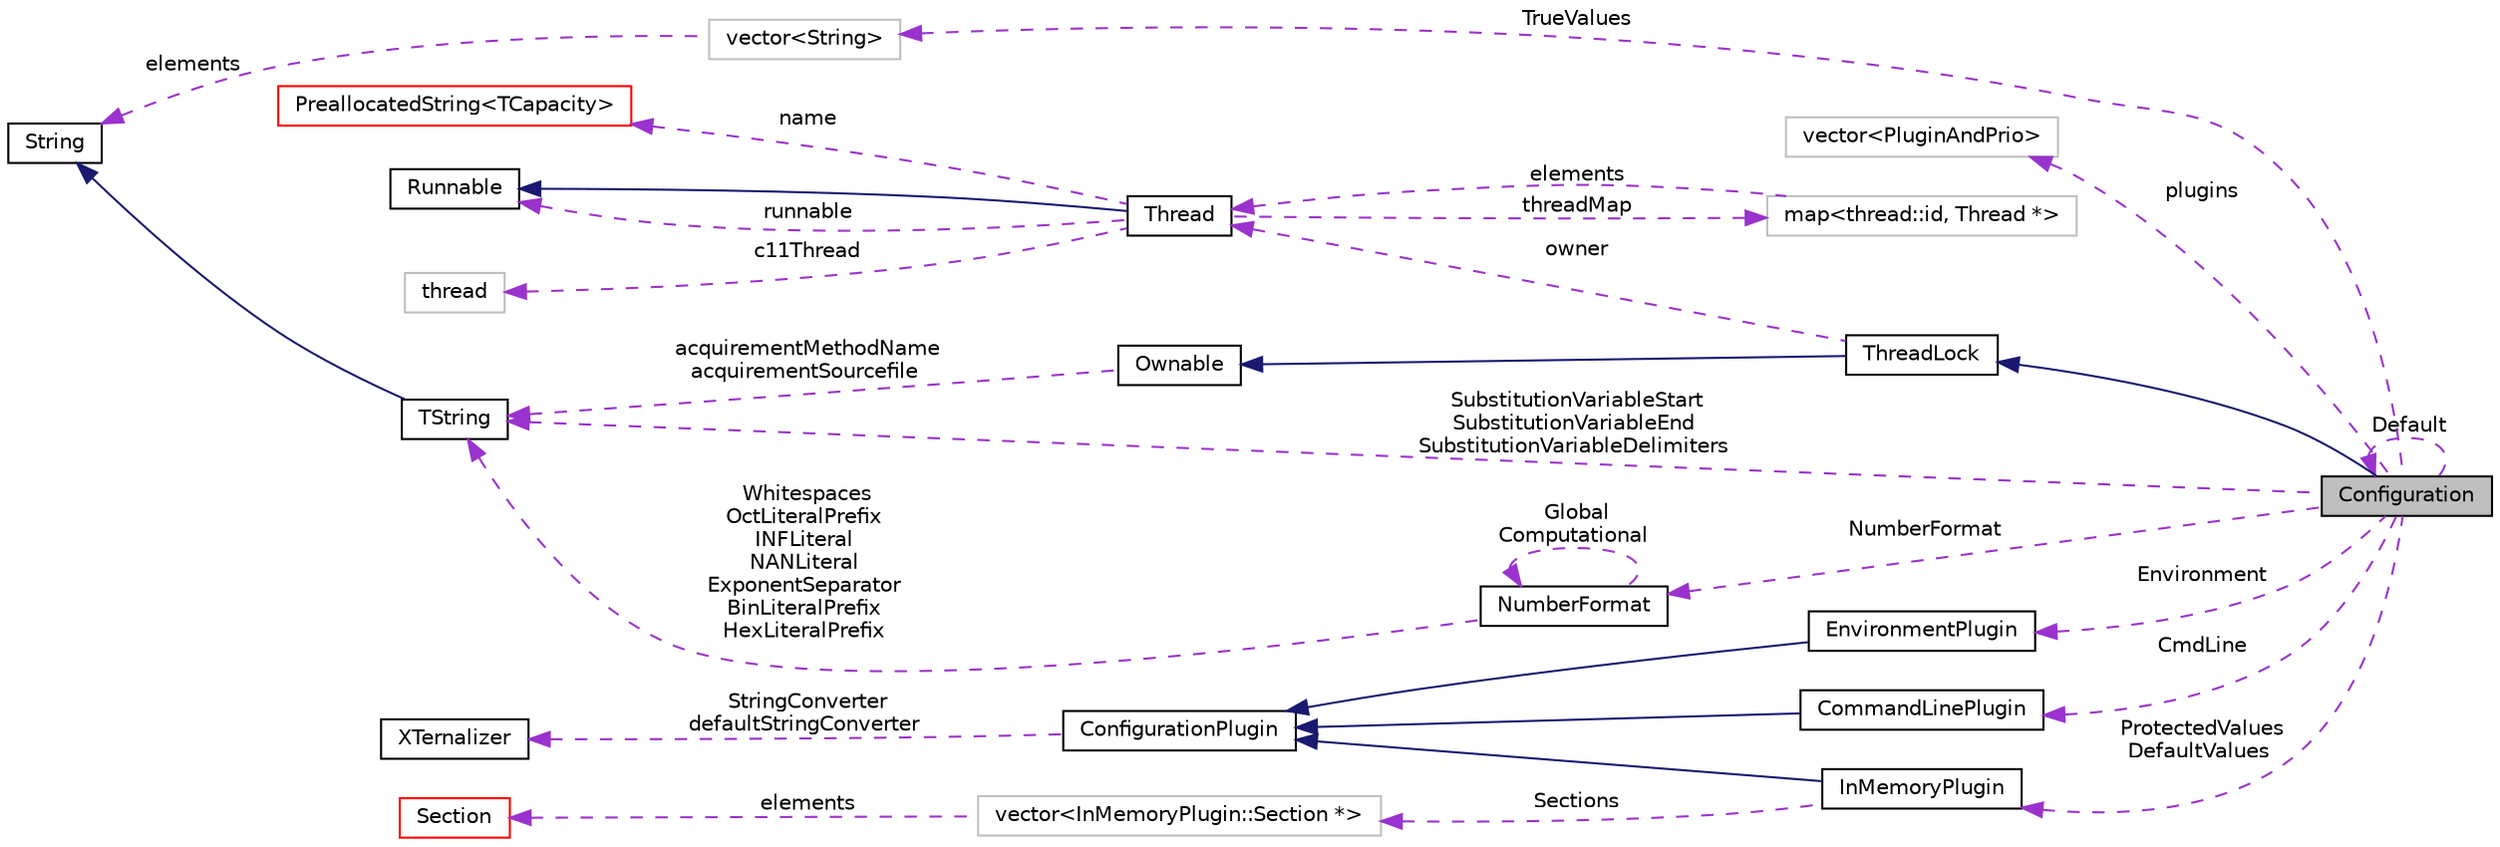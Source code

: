 digraph "Configuration"
{
  edge [fontname="Helvetica",fontsize="10",labelfontname="Helvetica",labelfontsize="10"];
  node [fontname="Helvetica",fontsize="10",shape=record];
  rankdir="LR";
  Node3 [label="Configuration",height=0.2,width=0.4,color="black", fillcolor="grey75", style="filled", fontcolor="black"];
  Node10 [label="map\<thread::id, Thread *\>",height=0.2,width=0.4,color="grey75", fillcolor="white", style="filled"];
  Node15 [label="vector\<String\>",height=0.2,width=0.4,color="grey75", fillcolor="white", style="filled"];
  Node21 [label="vector\<InMemoryPlugin::Section *\>",height=0.2,width=0.4,color="grey75", fillcolor="white", style="filled"];
  Node28 [label="vector\<PluginAndPrio\>",height=0.2,width=0.4,color="grey75", fillcolor="white", style="filled"];
  Node11 [label="PreallocatedString\<TCapacity\>",height=0.2,width=0.4,color="red", fillcolor="white", style="filled",URL="$classaworx_1_1lib_1_1strings_1_1PreallocatedString.html"];
  Node3 -> Node3 [dir="back",color="darkorchid3",fontsize="10",style="dashed",label=" Default" ,fontname="Helvetica"];
  Node4 -> Node3 [dir="back",color="midnightblue",fontsize="10",style="solid",fontname="Helvetica"];
  Node5 -> Node4 [dir="back",color="midnightblue",fontsize="10",style="solid",fontname="Helvetica"];
  Node6 -> Node3 [dir="back",color="darkorchid3",fontsize="10",style="dashed",label=" SubstitutionVariableStart\nSubstitutionVariableEnd\nSubstitutionVariableDelimiters" ,fontname="Helvetica"];
  Node6 -> Node5 [dir="back",color="darkorchid3",fontsize="10",style="dashed",label=" acquirementMethodName\nacquirementSourcefile" ,fontname="Helvetica"];
  Node6 -> Node14 [dir="back",color="darkorchid3",fontsize="10",style="dashed",label=" Whitespaces\nOctLiteralPrefix\nINFLiteral\nNANLiteral\nExponentSeparator\nBinLiteralPrefix\nHexLiteralPrefix" ,fontname="Helvetica"];
  Node7 -> Node6 [dir="back",color="midnightblue",fontsize="10",style="solid",fontname="Helvetica"];
  Node7 -> Node15 [dir="back",color="darkorchid3",fontsize="10",style="dashed",label=" elements" ,fontname="Helvetica"];
  Node8 -> Node4 [dir="back",color="darkorchid3",fontsize="10",style="dashed",label=" owner" ,fontname="Helvetica"];
  Node8 -> Node10 [dir="back",color="darkorchid3",fontsize="10",style="dashed",label=" elements" ,fontname="Helvetica"];
  Node9 -> Node8 [dir="back",color="midnightblue",fontsize="10",style="solid",fontname="Helvetica"];
  Node9 -> Node8 [dir="back",color="darkorchid3",fontsize="10",style="dashed",label=" runnable" ,fontname="Helvetica"];
  Node10 -> Node8 [dir="back",color="darkorchid3",fontsize="10",style="dashed",label=" threadMap" ,fontname="Helvetica"];
  Node11 -> Node8 [dir="back",color="darkorchid3",fontsize="10",style="dashed",label=" name" ,fontname="Helvetica"];
  Node13 -> Node8 [dir="back",color="darkorchid3",fontsize="10",style="dashed",label=" c11Thread" ,fontname="Helvetica"];
  Node14 -> Node3 [dir="back",color="darkorchid3",fontsize="10",style="dashed",label=" NumberFormat" ,fontname="Helvetica"];
  Node14 -> Node14 [dir="back",color="darkorchid3",fontsize="10",style="dashed",label=" Global\nComputational" ,fontname="Helvetica"];
  Node15 -> Node3 [dir="back",color="darkorchid3",fontsize="10",style="dashed",label=" TrueValues" ,fontname="Helvetica"];
  Node16 -> Node3 [dir="back",color="darkorchid3",fontsize="10",style="dashed",label=" Environment" ,fontname="Helvetica"];
  Node17 -> Node16 [dir="back",color="midnightblue",fontsize="10",style="solid",fontname="Helvetica"];
  Node17 -> Node19 [dir="back",color="midnightblue",fontsize="10",style="solid",fontname="Helvetica"];
  Node17 -> Node20 [dir="back",color="midnightblue",fontsize="10",style="solid",fontname="Helvetica"];
  Node18 -> Node17 [dir="back",color="darkorchid3",fontsize="10",style="dashed",label=" StringConverter\ndefaultStringConverter" ,fontname="Helvetica"];
  Node19 -> Node3 [dir="back",color="darkorchid3",fontsize="10",style="dashed",label=" CmdLine" ,fontname="Helvetica"];
  Node20 -> Node3 [dir="back",color="darkorchid3",fontsize="10",style="dashed",label=" ProtectedValues\nDefaultValues" ,fontname="Helvetica"];
  Node21 -> Node20 [dir="back",color="darkorchid3",fontsize="10",style="dashed",label=" Sections" ,fontname="Helvetica"];
  Node22 -> Node21 [dir="back",color="darkorchid3",fontsize="10",style="dashed",label=" elements" ,fontname="Helvetica"];
  Node28 -> Node3 [dir="back",color="darkorchid3",fontsize="10",style="dashed",label=" plugins" ,fontname="Helvetica"];
  Node4 [label="ThreadLock",height=0.2,width=0.4,color="black", fillcolor="white", style="filled",URL="$classaworx_1_1lib_1_1threads_1_1ThreadLock.html"];
  Node5 [label="Ownable",height=0.2,width=0.4,color="black", fillcolor="white", style="filled",URL="$classaworx_1_1lib_1_1lang_1_1Ownable.html"];
  Node6 [label="TString",height=0.2,width=0.4,color="black", fillcolor="white", style="filled",URL="$classaworx_1_1lib_1_1strings_1_1TString.html"];
  Node7 [label="String",height=0.2,width=0.4,color="black", fillcolor="white", style="filled",URL="$classaworx_1_1lib_1_1strings_1_1String.html"];
  Node8 [label="Thread",height=0.2,width=0.4,color="black", fillcolor="white", style="filled",URL="$classaworx_1_1lib_1_1threads_1_1Thread.html"];
  Node9 [label="Runnable",height=0.2,width=0.4,color="black", fillcolor="white", style="filled",URL="$classaworx_1_1lib_1_1threads_1_1Runnable.html"];
  Node13 [label="thread",height=0.2,width=0.4,color="grey75", fillcolor="white", style="filled",tooltip="STL class. "];
  Node14 [label="NumberFormat",height=0.2,width=0.4,color="black", fillcolor="white", style="filled",URL="$classaworx_1_1lib_1_1strings_1_1NumberFormat.html"];
  Node16 [label="EnvironmentPlugin",height=0.2,width=0.4,color="black", fillcolor="white", style="filled",URL="$classaworx_1_1lib_1_1config_1_1EnvironmentPlugin.html"];
  Node17 [label="ConfigurationPlugin",height=0.2,width=0.4,color="black", fillcolor="white", style="filled",URL="$classaworx_1_1lib_1_1config_1_1ConfigurationPlugin.html"];
  Node18 [label="XTernalizer",height=0.2,width=0.4,color="black", fillcolor="white", style="filled",URL="$classaworx_1_1lib_1_1config_1_1XTernalizer.html"];
  Node19 [label="CommandLinePlugin",height=0.2,width=0.4,color="black", fillcolor="white", style="filled",URL="$classaworx_1_1lib_1_1config_1_1CommandLinePlugin.html"];
  Node20 [label="InMemoryPlugin",height=0.2,width=0.4,color="black", fillcolor="white", style="filled",URL="$classaworx_1_1lib_1_1config_1_1InMemoryPlugin.html"];
  Node22 [label="Section",height=0.2,width=0.4,color="red", fillcolor="white", style="filled",URL="$classaworx_1_1lib_1_1config_1_1InMemoryPlugin_1_1Section.html"];
}

